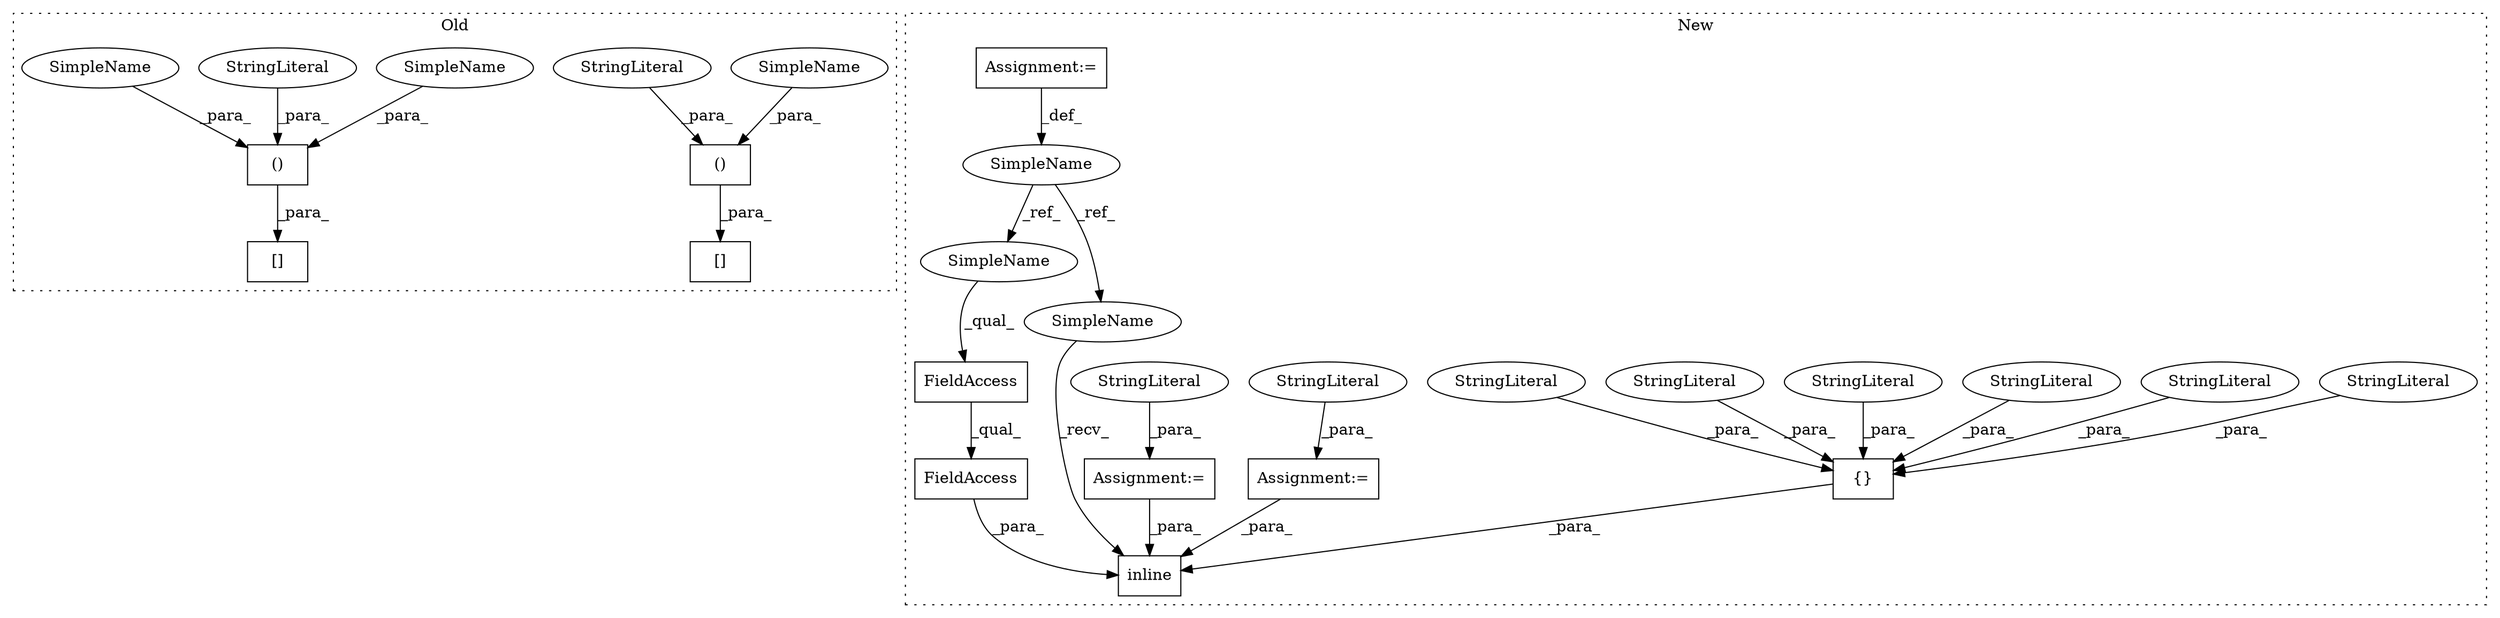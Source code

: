 digraph G {
subgraph cluster0 {
1 [label="[]" a="2" s="6528,6633" l="14,2" shape="box"];
3 [label="()" a="106" s="6542" l="91" shape="box"];
12 [label="()" a="106" s="6415" l="79" shape="box"];
14 [label="[]" a="2" s="6402,6494" l="13,2" shape="box"];
17 [label="StringLiteral" a="45" s="6617" l="16" shape="ellipse"];
18 [label="StringLiteral" a="45" s="6444" l="16" shape="ellipse"];
25 [label="SimpleName" a="42" s="6542" l="4" shape="ellipse"];
26 [label="SimpleName" a="42" s="6473" l="4" shape="ellipse"];
27 [label="SimpleName" a="42" s="6490" l="4" shape="ellipse"];
label = "Old";
style="dotted";
}
subgraph cluster1 {
2 [label="inline" a="32" s="7616,7779" l="7,1" shape="box"];
4 [label="{}" a="4" s="7674,7741" l="1,1" shape="box"];
5 [label="StringLiteral" a="45" s="7699" l="8" shape="ellipse"];
6 [label="StringLiteral" a="45" s="7692" l="6" shape="ellipse"];
7 [label="StringLiteral" a="45" s="7679" l="3" shape="ellipse"];
8 [label="StringLiteral" a="45" s="7731" l="10" shape="ellipse"];
9 [label="StringLiteral" a="45" s="7683" l="3" shape="ellipse"];
10 [label="Assignment:=" a="7" s="6382" l="1" shape="box"];
11 [label="StringLiteral" a="45" s="6383" l="879" shape="ellipse"];
13 [label="FieldAccess" a="22" s="7743" l="22" shape="box"];
15 [label="FieldAccess" a="22" s="7743" l="16" shape="box"];
16 [label="SimpleName" a="42" s="6037" l="5" shape="ellipse"];
19 [label="StringLiteral" a="45" s="7708" l="11" shape="ellipse"];
20 [label="Assignment:=" a="7" s="7280" l="1" shape="box"];
21 [label="StringLiteral" a="45" s="7281" l="65" shape="ellipse"];
22 [label="Assignment:=" a="7" s="6037" l="5" shape="box"];
23 [label="SimpleName" a="42" s="7743" l="5" shape="ellipse"];
24 [label="SimpleName" a="42" s="7610" l="5" shape="ellipse"];
label = "New";
style="dotted";
}
3 -> 1 [label="_para_"];
4 -> 2 [label="_para_"];
5 -> 4 [label="_para_"];
6 -> 4 [label="_para_"];
7 -> 4 [label="_para_"];
8 -> 4 [label="_para_"];
9 -> 4 [label="_para_"];
10 -> 2 [label="_para_"];
11 -> 10 [label="_para_"];
12 -> 14 [label="_para_"];
13 -> 2 [label="_para_"];
15 -> 13 [label="_qual_"];
16 -> 24 [label="_ref_"];
16 -> 23 [label="_ref_"];
17 -> 3 [label="_para_"];
18 -> 12 [label="_para_"];
19 -> 4 [label="_para_"];
20 -> 2 [label="_para_"];
21 -> 20 [label="_para_"];
22 -> 16 [label="_def_"];
23 -> 15 [label="_qual_"];
24 -> 2 [label="_recv_"];
25 -> 3 [label="_para_"];
26 -> 12 [label="_para_"];
27 -> 12 [label="_para_"];
}